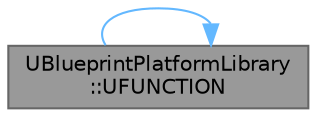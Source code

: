 digraph "UBlueprintPlatformLibrary::UFUNCTION"
{
 // INTERACTIVE_SVG=YES
 // LATEX_PDF_SIZE
  bgcolor="transparent";
  edge [fontname=Helvetica,fontsize=10,labelfontname=Helvetica,labelfontsize=10];
  node [fontname=Helvetica,fontsize=10,shape=box,height=0.2,width=0.4];
  rankdir="LR";
  Node1 [id="Node000001",label="UBlueprintPlatformLibrary\l::UFUNCTION",height=0.2,width=0.4,color="gray40", fillcolor="grey60", style="filled", fontcolor="black",tooltip="Clear all pending local notifications."];
  Node1 -> Node1 [id="edge1_Node000001_Node000001",color="steelblue1",style="solid",tooltip=" "];
}
